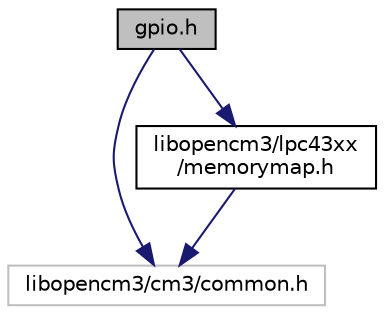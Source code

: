 digraph "gpio.h"
{
  edge [fontname="Helvetica",fontsize="10",labelfontname="Helvetica",labelfontsize="10"];
  node [fontname="Helvetica",fontsize="10",shape=record];
  Node1 [label="gpio.h",height=0.2,width=0.4,color="black", fillcolor="grey75", style="filled", fontcolor="black"];
  Node1 -> Node2 [color="midnightblue",fontsize="10",style="solid",fontname="Helvetica"];
  Node2 [label="libopencm3/cm3/common.h",height=0.2,width=0.4,color="grey75", fillcolor="white", style="filled"];
  Node1 -> Node3 [color="midnightblue",fontsize="10",style="solid",fontname="Helvetica"];
  Node3 [label="libopencm3/lpc43xx\l/memorymap.h",height=0.2,width=0.4,color="black", fillcolor="white", style="filled",URL="$memorymap_8h.html"];
  Node3 -> Node2 [color="midnightblue",fontsize="10",style="solid",fontname="Helvetica"];
}
